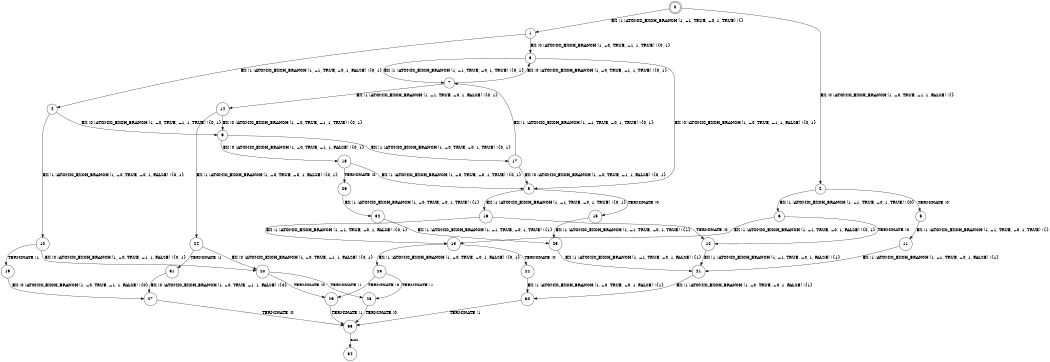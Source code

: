 digraph BCG {
size = "7, 10.5";
center = TRUE;
node [shape = circle];
0 [peripheries = 2];
0 -> 1 [label = "EX !1 !ATOMIC_EXCH_BRANCH (1, +1, TRUE, +0, 1, TRUE) !{}"];
0 -> 2 [label = "EX !0 !ATOMIC_EXCH_BRANCH (1, +0, TRUE, +1, 1, FALSE) !{}"];
1 -> 3 [label = "EX !0 !ATOMIC_EXCH_BRANCH (1, +0, TRUE, +1, 1, TRUE) !{0, 1}"];
1 -> 4 [label = "EX !1 !ATOMIC_EXCH_BRANCH (1, +1, TRUE, +0, 1, FALSE) !{0, 1}"];
2 -> 5 [label = "TERMINATE !0"];
2 -> 6 [label = "EX !1 !ATOMIC_EXCH_BRANCH (1, +1, TRUE, +0, 1, TRUE) !{0}"];
3 -> 7 [label = "EX !1 !ATOMIC_EXCH_BRANCH (1, +1, TRUE, +0, 1, TRUE) !{0, 1}"];
3 -> 8 [label = "EX !0 !ATOMIC_EXCH_BRANCH (1, +0, TRUE, +1, 1, FALSE) !{0, 1}"];
4 -> 9 [label = "EX !0 !ATOMIC_EXCH_BRANCH (1, +0, TRUE, +1, 1, TRUE) !{0, 1}"];
4 -> 10 [label = "EX !1 !ATOMIC_EXCH_BRANCH (1, +0, TRUE, +0, 1, FALSE) !{0, 1}"];
5 -> 11 [label = "EX !1 !ATOMIC_EXCH_BRANCH (1, +1, TRUE, +0, 1, TRUE) !{}"];
6 -> 12 [label = "TERMINATE !0"];
6 -> 13 [label = "EX !1 !ATOMIC_EXCH_BRANCH (1, +1, TRUE, +0, 1, FALSE) !{0, 1}"];
7 -> 14 [label = "EX !1 !ATOMIC_EXCH_BRANCH (1, +1, TRUE, +0, 1, FALSE) !{0, 1}"];
7 -> 3 [label = "EX !0 !ATOMIC_EXCH_BRANCH (1, +0, TRUE, +1, 1, TRUE) !{0, 1}"];
8 -> 15 [label = "TERMINATE !0"];
8 -> 16 [label = "EX !1 !ATOMIC_EXCH_BRANCH (1, +1, TRUE, +0, 1, TRUE) !{0, 1}"];
9 -> 17 [label = "EX !1 !ATOMIC_EXCH_BRANCH (1, +0, TRUE, +0, 1, TRUE) !{0, 1}"];
9 -> 18 [label = "EX !0 !ATOMIC_EXCH_BRANCH (1, +0, TRUE, +1, 1, FALSE) !{0, 1}"];
10 -> 19 [label = "TERMINATE !1"];
10 -> 20 [label = "EX !0 !ATOMIC_EXCH_BRANCH (1, +0, TRUE, +1, 1, FALSE) !{0, 1}"];
11 -> 21 [label = "EX !1 !ATOMIC_EXCH_BRANCH (1, +1, TRUE, +0, 1, FALSE) !{1}"];
12 -> 21 [label = "EX !1 !ATOMIC_EXCH_BRANCH (1, +1, TRUE, +0, 1, FALSE) !{1}"];
13 -> 22 [label = "TERMINATE !0"];
13 -> 23 [label = "EX !1 !ATOMIC_EXCH_BRANCH (1, +0, TRUE, +0, 1, FALSE) !{0, 1}"];
14 -> 24 [label = "EX !1 !ATOMIC_EXCH_BRANCH (1, +0, TRUE, +0, 1, FALSE) !{0, 1}"];
14 -> 9 [label = "EX !0 !ATOMIC_EXCH_BRANCH (1, +0, TRUE, +1, 1, TRUE) !{0, 1}"];
15 -> 25 [label = "EX !1 !ATOMIC_EXCH_BRANCH (1, +1, TRUE, +0, 1, TRUE) !{1}"];
16 -> 12 [label = "TERMINATE !0"];
16 -> 13 [label = "EX !1 !ATOMIC_EXCH_BRANCH (1, +1, TRUE, +0, 1, FALSE) !{0, 1}"];
17 -> 7 [label = "EX !1 !ATOMIC_EXCH_BRANCH (1, +1, TRUE, +0, 1, TRUE) !{0, 1}"];
17 -> 8 [label = "EX !0 !ATOMIC_EXCH_BRANCH (1, +0, TRUE, +1, 1, FALSE) !{0, 1}"];
18 -> 26 [label = "TERMINATE !0"];
18 -> 8 [label = "EX !1 !ATOMIC_EXCH_BRANCH (1, +0, TRUE, +0, 1, TRUE) !{0, 1}"];
19 -> 27 [label = "EX !0 !ATOMIC_EXCH_BRANCH (1, +0, TRUE, +1, 1, FALSE) !{0}"];
20 -> 28 [label = "TERMINATE !1"];
20 -> 29 [label = "TERMINATE !0"];
21 -> 30 [label = "EX !1 !ATOMIC_EXCH_BRANCH (1, +0, TRUE, +0, 1, FALSE) !{1}"];
22 -> 30 [label = "EX !1 !ATOMIC_EXCH_BRANCH (1, +0, TRUE, +0, 1, FALSE) !{1}"];
23 -> 28 [label = "TERMINATE !1"];
23 -> 29 [label = "TERMINATE !0"];
24 -> 31 [label = "TERMINATE !1"];
24 -> 20 [label = "EX !0 !ATOMIC_EXCH_BRANCH (1, +0, TRUE, +1, 1, FALSE) !{0, 1}"];
25 -> 21 [label = "EX !1 !ATOMIC_EXCH_BRANCH (1, +1, TRUE, +0, 1, FALSE) !{1}"];
26 -> 32 [label = "EX !1 !ATOMIC_EXCH_BRANCH (1, +0, TRUE, +0, 1, TRUE) !{1}"];
27 -> 33 [label = "TERMINATE !0"];
28 -> 33 [label = "TERMINATE !0"];
29 -> 33 [label = "TERMINATE !1"];
30 -> 33 [label = "TERMINATE !1"];
31 -> 27 [label = "EX !0 !ATOMIC_EXCH_BRANCH (1, +0, TRUE, +1, 1, FALSE) !{0}"];
32 -> 25 [label = "EX !1 !ATOMIC_EXCH_BRANCH (1, +1, TRUE, +0, 1, TRUE) !{1}"];
33 -> 34 [label = "exit"];
}
